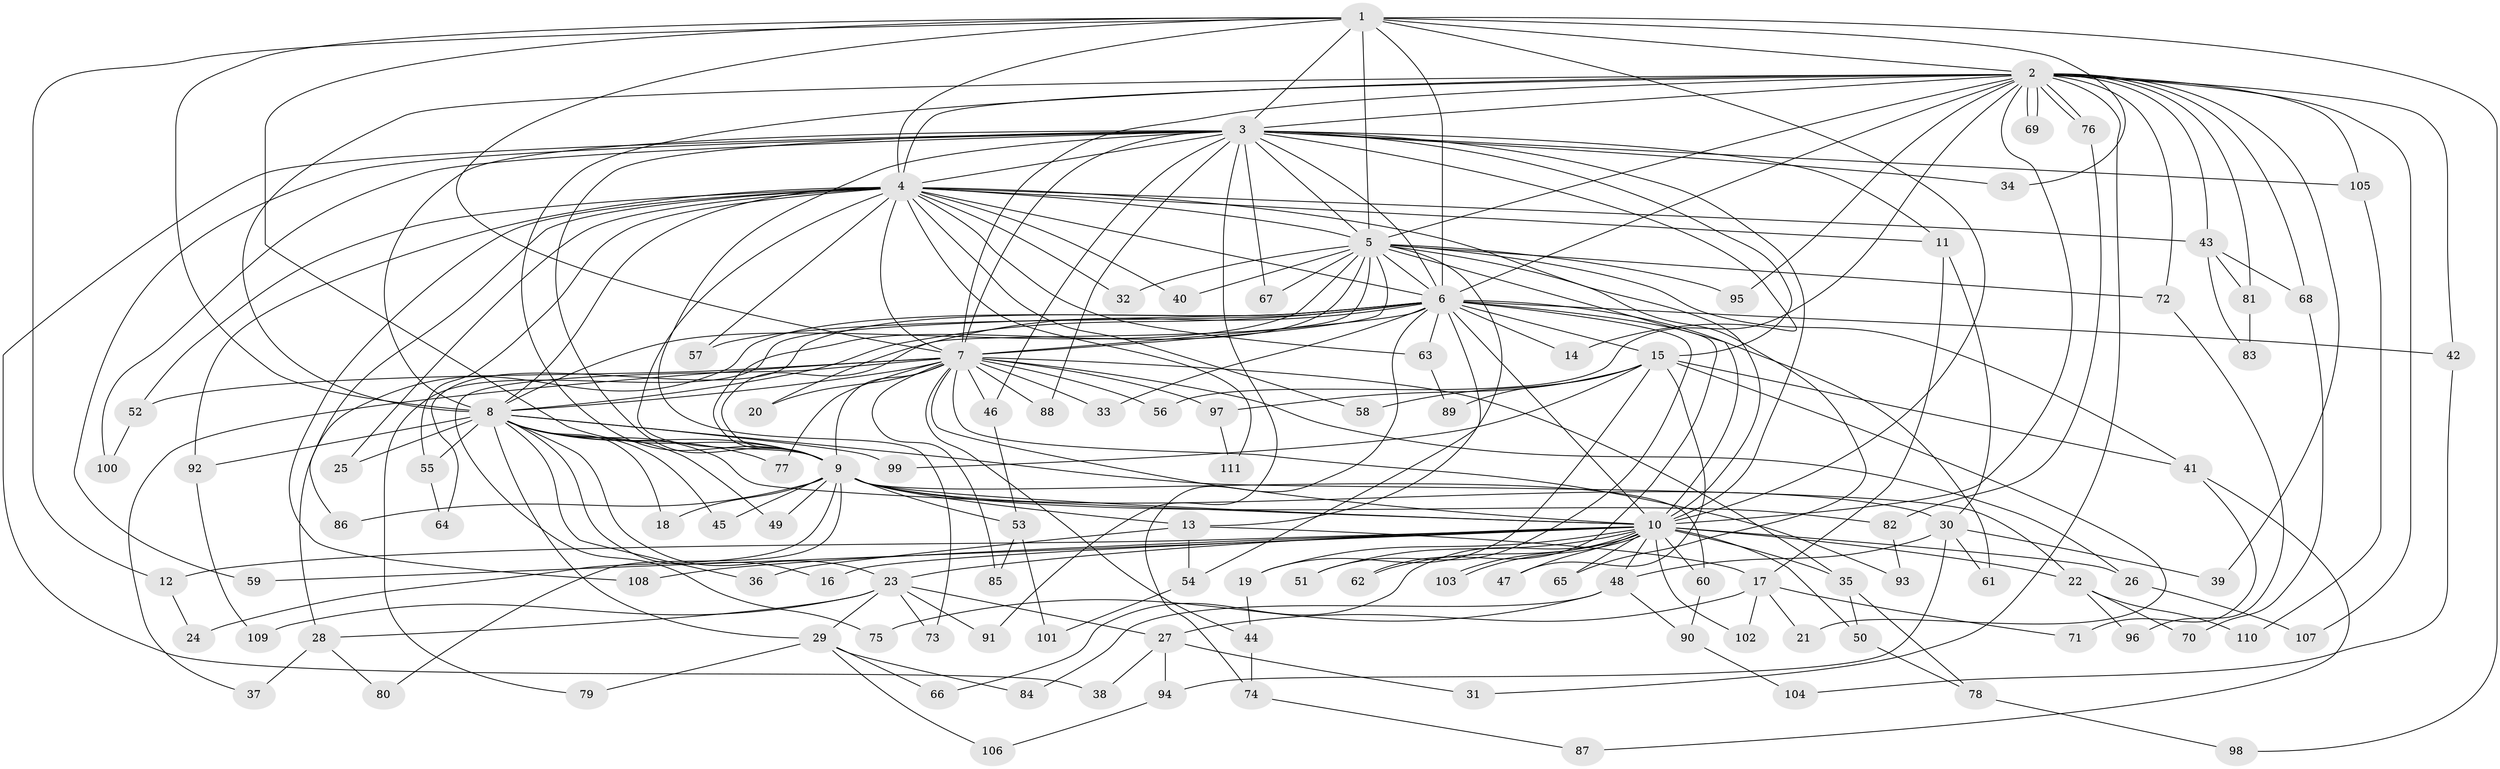 // coarse degree distribution, {22: 0.029850746268656716, 11: 0.029850746268656716, 2: 0.31343283582089554, 4: 0.08955223880597014, 20: 0.029850746268656716, 3: 0.26865671641791045, 5: 0.05970149253731343, 12: 0.014925373134328358, 17: 0.029850746268656716, 18: 0.014925373134328358, 6: 0.04477611940298507, 26: 0.014925373134328358, 1: 0.04477611940298507, 7: 0.014925373134328358}
// Generated by graph-tools (version 1.1) at 2025/36/03/04/25 23:36:18]
// undirected, 111 vertices, 247 edges
graph export_dot {
  node [color=gray90,style=filled];
  1;
  2;
  3;
  4;
  5;
  6;
  7;
  8;
  9;
  10;
  11;
  12;
  13;
  14;
  15;
  16;
  17;
  18;
  19;
  20;
  21;
  22;
  23;
  24;
  25;
  26;
  27;
  28;
  29;
  30;
  31;
  32;
  33;
  34;
  35;
  36;
  37;
  38;
  39;
  40;
  41;
  42;
  43;
  44;
  45;
  46;
  47;
  48;
  49;
  50;
  51;
  52;
  53;
  54;
  55;
  56;
  57;
  58;
  59;
  60;
  61;
  62;
  63;
  64;
  65;
  66;
  67;
  68;
  69;
  70;
  71;
  72;
  73;
  74;
  75;
  76;
  77;
  78;
  79;
  80;
  81;
  82;
  83;
  84;
  85;
  86;
  87;
  88;
  89;
  90;
  91;
  92;
  93;
  94;
  95;
  96;
  97;
  98;
  99;
  100;
  101;
  102;
  103;
  104;
  105;
  106;
  107;
  108;
  109;
  110;
  111;
  1 -- 2;
  1 -- 3;
  1 -- 4;
  1 -- 5;
  1 -- 6;
  1 -- 7;
  1 -- 8;
  1 -- 9;
  1 -- 10;
  1 -- 12;
  1 -- 34;
  1 -- 98;
  2 -- 3;
  2 -- 4;
  2 -- 5;
  2 -- 6;
  2 -- 7;
  2 -- 8;
  2 -- 9;
  2 -- 10;
  2 -- 31;
  2 -- 39;
  2 -- 42;
  2 -- 43;
  2 -- 56;
  2 -- 68;
  2 -- 69;
  2 -- 69;
  2 -- 72;
  2 -- 76;
  2 -- 76;
  2 -- 81;
  2 -- 95;
  2 -- 105;
  2 -- 107;
  3 -- 4;
  3 -- 5;
  3 -- 6;
  3 -- 7;
  3 -- 8;
  3 -- 9;
  3 -- 10;
  3 -- 11;
  3 -- 14;
  3 -- 15;
  3 -- 34;
  3 -- 38;
  3 -- 46;
  3 -- 59;
  3 -- 67;
  3 -- 73;
  3 -- 88;
  3 -- 91;
  3 -- 100;
  3 -- 105;
  4 -- 5;
  4 -- 6;
  4 -- 7;
  4 -- 8;
  4 -- 9;
  4 -- 10;
  4 -- 11;
  4 -- 25;
  4 -- 32;
  4 -- 40;
  4 -- 43;
  4 -- 52;
  4 -- 55;
  4 -- 57;
  4 -- 58;
  4 -- 63;
  4 -- 86;
  4 -- 92;
  4 -- 108;
  4 -- 111;
  5 -- 6;
  5 -- 7;
  5 -- 8;
  5 -- 9;
  5 -- 10;
  5 -- 13;
  5 -- 20;
  5 -- 32;
  5 -- 40;
  5 -- 41;
  5 -- 65;
  5 -- 67;
  5 -- 72;
  5 -- 95;
  6 -- 7;
  6 -- 8;
  6 -- 9;
  6 -- 10;
  6 -- 14;
  6 -- 15;
  6 -- 28;
  6 -- 33;
  6 -- 42;
  6 -- 51;
  6 -- 54;
  6 -- 57;
  6 -- 61;
  6 -- 62;
  6 -- 63;
  6 -- 64;
  6 -- 74;
  6 -- 79;
  7 -- 8;
  7 -- 9;
  7 -- 10;
  7 -- 20;
  7 -- 26;
  7 -- 33;
  7 -- 35;
  7 -- 37;
  7 -- 44;
  7 -- 46;
  7 -- 52;
  7 -- 56;
  7 -- 75;
  7 -- 77;
  7 -- 85;
  7 -- 88;
  7 -- 93;
  7 -- 97;
  8 -- 9;
  8 -- 10;
  8 -- 16;
  8 -- 18;
  8 -- 22;
  8 -- 23;
  8 -- 25;
  8 -- 29;
  8 -- 36;
  8 -- 45;
  8 -- 49;
  8 -- 55;
  8 -- 77;
  8 -- 92;
  8 -- 99;
  9 -- 10;
  9 -- 13;
  9 -- 18;
  9 -- 24;
  9 -- 30;
  9 -- 45;
  9 -- 49;
  9 -- 53;
  9 -- 60;
  9 -- 80;
  9 -- 82;
  9 -- 86;
  10 -- 12;
  10 -- 16;
  10 -- 19;
  10 -- 22;
  10 -- 23;
  10 -- 26;
  10 -- 35;
  10 -- 47;
  10 -- 48;
  10 -- 50;
  10 -- 51;
  10 -- 59;
  10 -- 60;
  10 -- 62;
  10 -- 65;
  10 -- 66;
  10 -- 102;
  10 -- 103;
  10 -- 103;
  10 -- 108;
  11 -- 17;
  11 -- 30;
  12 -- 24;
  13 -- 17;
  13 -- 36;
  13 -- 54;
  15 -- 19;
  15 -- 21;
  15 -- 41;
  15 -- 47;
  15 -- 58;
  15 -- 89;
  15 -- 97;
  15 -- 99;
  17 -- 21;
  17 -- 27;
  17 -- 71;
  17 -- 102;
  19 -- 44;
  22 -- 70;
  22 -- 96;
  22 -- 110;
  23 -- 27;
  23 -- 28;
  23 -- 29;
  23 -- 73;
  23 -- 91;
  23 -- 109;
  26 -- 107;
  27 -- 31;
  27 -- 38;
  27 -- 94;
  28 -- 37;
  28 -- 80;
  29 -- 66;
  29 -- 79;
  29 -- 84;
  29 -- 106;
  30 -- 39;
  30 -- 48;
  30 -- 61;
  30 -- 94;
  35 -- 50;
  35 -- 78;
  41 -- 71;
  41 -- 87;
  42 -- 104;
  43 -- 68;
  43 -- 81;
  43 -- 83;
  44 -- 74;
  46 -- 53;
  48 -- 75;
  48 -- 84;
  48 -- 90;
  50 -- 78;
  52 -- 100;
  53 -- 85;
  53 -- 101;
  54 -- 101;
  55 -- 64;
  60 -- 90;
  63 -- 89;
  68 -- 70;
  72 -- 96;
  74 -- 87;
  76 -- 82;
  78 -- 98;
  81 -- 83;
  82 -- 93;
  90 -- 104;
  92 -- 109;
  94 -- 106;
  97 -- 111;
  105 -- 110;
}
